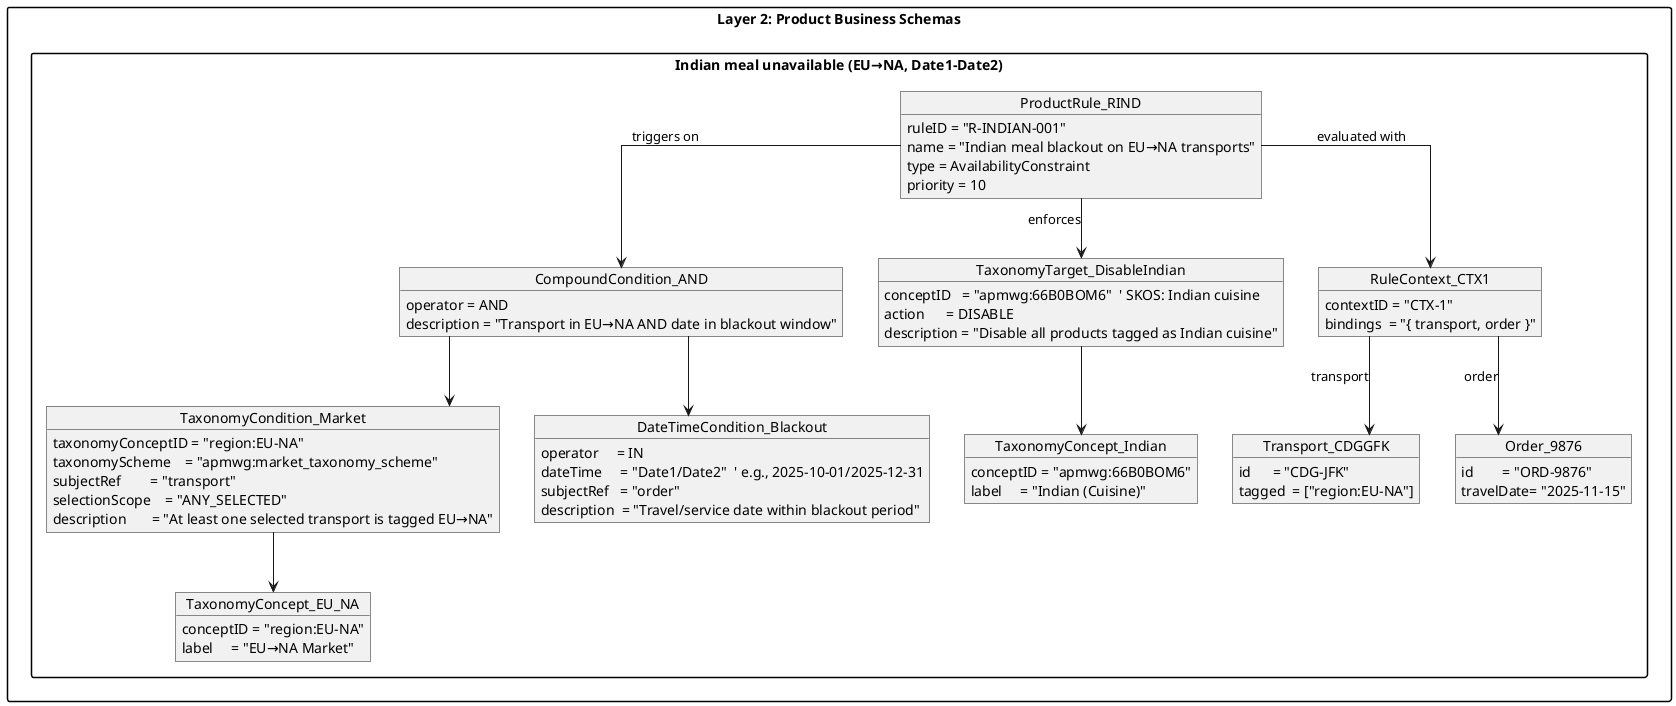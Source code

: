 @startuml Figure 12: IndianMealBlackoutExample
'title Rule Instance: Indian meal blackout (EU→NA, Date1–Date2)
skinparam linetype ortho
skinparam PackageStyle rectangle

package "Layer 2: Product Business Schemas" as PBS {

package "Indian meal unavailable (EU→NA, Date1–Date2)" { 

skinparam classAttributeIconSize 0
hide empty members

' === Rule ===
object ProductRule_RIND {
  ruleID = "R-INDIAN-001"
  name = "Indian meal blackout on EU→NA transports"
  type = AvailabilityConstraint
  priority = 10
}

' === Logical grouping ===
object CompoundCondition_AND {
  operator = AND
  description = "Transport in EU→NA AND date in blackout window"
}

' === Conditions (context-aware) ===
object TaxonomyCondition_Market {
  taxonomyConceptID = "region:EU-NA"
  taxonomyScheme    = "apmwg:market_taxonomy_scheme"
  subjectRef        = "transport"
  selectionScope    = "ANY_SELECTED"
  description       = "At least one selected transport is tagged EU→NA"
}

object DateTimeCondition_Blackout {
  operator     = IN
  dateTime     = "Date1/Date2"  ' e.g., 2025-10-01/2025-12-31
  subjectRef   = "order"
  description  = "Travel/service date within blackout period"
}

' === Targets ===
object TaxonomyTarget_DisableIndian {
  conceptID   = "apmwg:66B0BOM6"  ' SKOS: Indian cuisine
  action      = DISABLE
  description = "Disable all products tagged as Indian cuisine"
}

' === Taxonomy references (for clarity) ===
object TaxonomyConcept_EU_NA {
  conceptID = "region:EU-NA"
  label     = "EU→NA Market"
}

object TaxonomyConcept_Indian {
  conceptID = "apmwg:66B0BOM6"
  label     = "Indian (Cuisine)"
}

' === Evaluation context ===
object RuleContext_CTX1 {
  contextID = "CTX-1"
  bindings  = "{ transport, order }"
}

' Optional: show bound entities at a glance (illustrative)
object Transport_CDGGFK {
  id      = "CDG-JFK"
  tagged  = ["region:EU-NA"]
}
object Order_9876 {
  id        = "ORD-9876"
  travelDate= "2025-11-15"
}

' === Wiring ===
ProductRule_RIND --> RuleContext_CTX1 : evaluated with

RuleContext_CTX1 --> Transport_CDGGFK : transport
RuleContext_CTX1 --> Order_9876       : order

ProductRule_RIND --> CompoundCondition_AND : triggers on
CompoundCondition_AND --> TaxonomyCondition_Market
CompoundCondition_AND --> DateTimeCondition_Blackout

TaxonomyCondition_Market --> TaxonomyConcept_EU_NA
TaxonomyTarget_DisableIndian --> TaxonomyConcept_Indian

ProductRule_RIND --> TaxonomyTarget_DisableIndian : enforces


}
}
@enduml